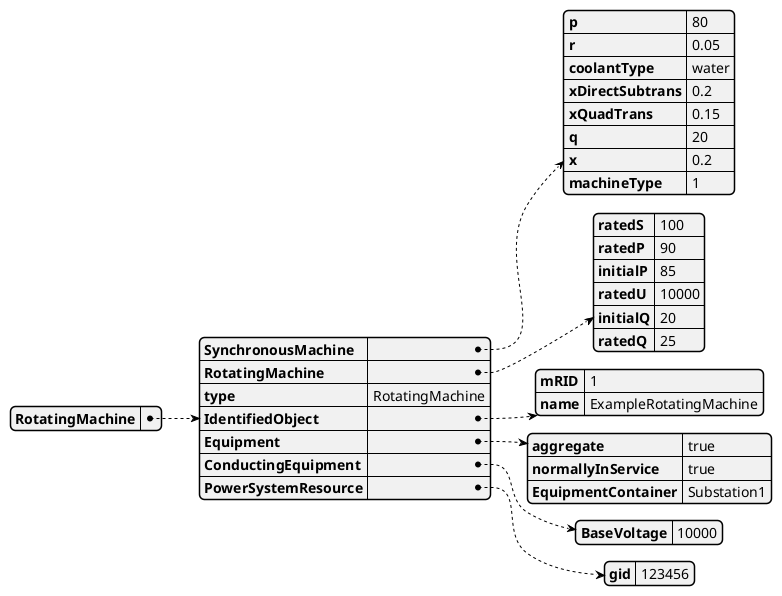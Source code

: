 @startjson
{
  "RotatingMachine": {
    "SynchronousMachine": {
      "p": "80",
      "r": "0.05",
      "coolantType": "water",
      "xDirectSubtrans": "0.2",
      "xQuadTrans": "0.15",
      "q": "20",
      "x": "0.2",
      "machineType": "1"
    },
    "RotatingMachine": {
      "ratedS": "100",
      "ratedP": "90",
      "initialP": "85",
      "ratedU": "10000",
      "initialQ": "20",
      "ratedQ": "25"
    },
    "type": "RotatingMachine",
    "IdentifiedObject": {
      "mRID": "1",
      "name": "ExampleRotatingMachine"
    },
    "Equipment": {
      "aggregate": "true",
      "normallyInService": "true",
      "EquipmentContainer": "Substation1"
    },
    "ConductingEquipment": {
      "BaseVoltage": "10000"
    },
    "PowerSystemResource": {
      "gid": "123456"
    }
  }
}
@endjson
